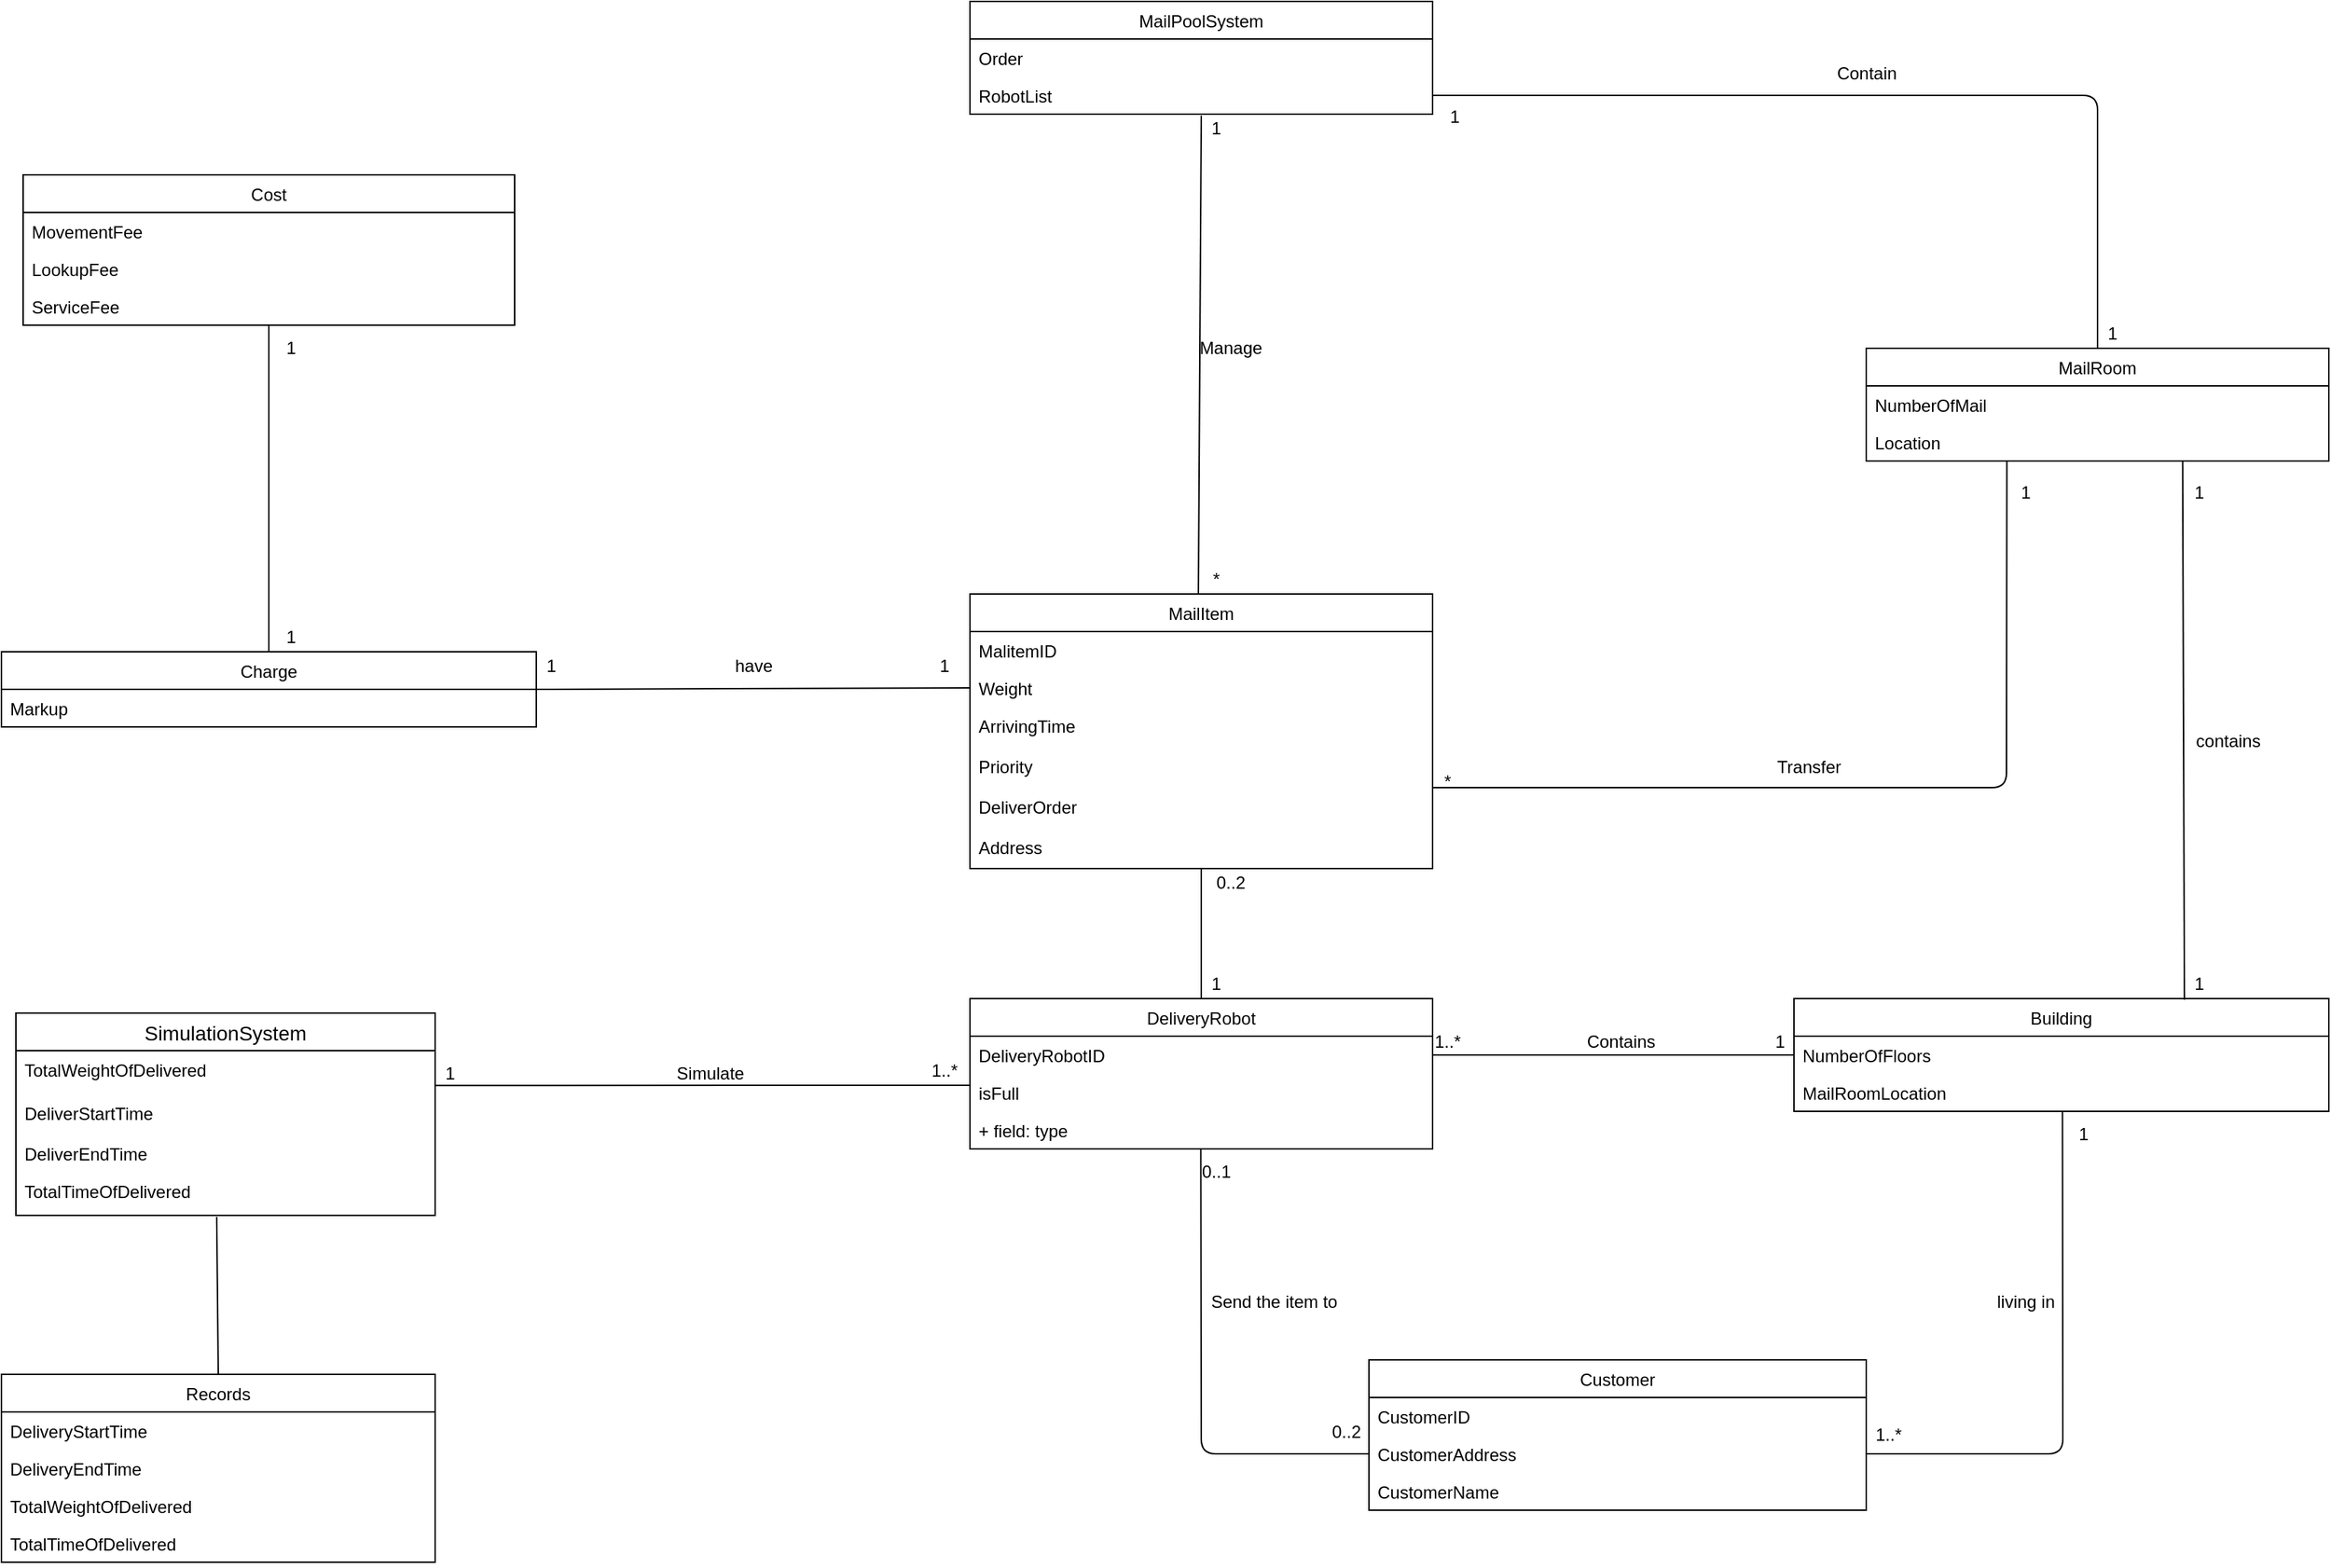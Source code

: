 <mxfile version="13.7.3" type="device"><diagram id="DrohcfKeMuUzMg9Fwjkn" name="第 1 页"><mxGraphModel dx="1865" dy="1925" grid="1" gridSize="10" guides="1" tooltips="1" connect="1" arrows="1" fold="1" page="1" pageScale="1" pageWidth="827" pageHeight="1169" math="0" shadow="0"><root><mxCell id="0"/><mxCell id="1" parent="0"/><mxCell id="Q9xTfWHQ3qtFIPB6NGJE-22" value="MailItem" style="swimlane;fontStyle=0;childLayout=stackLayout;horizontal=1;startSize=26;fillColor=none;horizontalStack=0;resizeParent=1;resizeParentMax=0;resizeLast=0;collapsible=1;marginBottom=0;" parent="1" vertex="1"><mxGeometry x="400" y="-180" width="320" height="190" as="geometry"/></mxCell><mxCell id="Q9xTfWHQ3qtFIPB6NGJE-23" value="MalitemID" style="text;strokeColor=none;fillColor=none;align=left;verticalAlign=top;spacingLeft=4;spacingRight=4;overflow=hidden;rotatable=0;points=[[0,0.5],[1,0.5]];portConstraint=eastwest;" parent="Q9xTfWHQ3qtFIPB6NGJE-22" vertex="1"><mxGeometry y="26" width="320" height="26" as="geometry"/></mxCell><mxCell id="Q9xTfWHQ3qtFIPB6NGJE-24" value="Weight" style="text;strokeColor=none;fillColor=none;align=left;verticalAlign=top;spacingLeft=4;spacingRight=4;overflow=hidden;rotatable=0;points=[[0,0.5],[1,0.5]];portConstraint=eastwest;" parent="Q9xTfWHQ3qtFIPB6NGJE-22" vertex="1"><mxGeometry y="52" width="320" height="26" as="geometry"/></mxCell><mxCell id="Q9xTfWHQ3qtFIPB6NGJE-25" value="ArrivingTime&#10;&#10;Priority&#10;&#10;DeliverOrder&#10;&#10;Address&#10;" style="text;strokeColor=none;fillColor=none;align=left;verticalAlign=top;spacingLeft=4;spacingRight=4;overflow=hidden;rotatable=0;points=[[0,0.5],[1,0.5]];portConstraint=eastwest;" parent="Q9xTfWHQ3qtFIPB6NGJE-22" vertex="1"><mxGeometry y="78" width="320" height="112" as="geometry"/></mxCell><mxCell id="Q9xTfWHQ3qtFIPB6NGJE-43" value="" style="endArrow=none;html=1;entryX=0.5;entryY=1.038;entryDx=0;entryDy=0;entryPerimeter=0;" parent="1" target="Q9xTfWHQ3qtFIPB6NGJE-4" edge="1"><mxGeometry width="50" height="50" relative="1" as="geometry"><mxPoint x="558" y="-180" as="sourcePoint"/><mxPoint x="558.08" y="-489.01" as="targetPoint"/></mxGeometry></mxCell><mxCell id="Q9xTfWHQ3qtFIPB6NGJE-44" value="1" style="text;html=1;align=center;verticalAlign=middle;resizable=0;points=[];autosize=1;" parent="1" vertex="1"><mxGeometry x="560" y="-512" width="20" height="20" as="geometry"/></mxCell><mxCell id="Q9xTfWHQ3qtFIPB6NGJE-45" value="*" style="text;html=1;align=center;verticalAlign=middle;resizable=0;points=[];autosize=1;" parent="1" vertex="1"><mxGeometry x="560" y="-200" width="20" height="20" as="geometry"/></mxCell><mxCell id="Q9xTfWHQ3qtFIPB6NGJE-47" value="" style="endArrow=none;html=1;entryX=0.304;entryY=1;entryDx=0;entryDy=0;entryPerimeter=0;exitX=1;exitY=0.5;exitDx=0;exitDy=0;" parent="1" source="Q9xTfWHQ3qtFIPB6NGJE-25" target="ZuFyYobWGbC8ZjMeenxg-1" edge="1"><mxGeometry width="50" height="50" relative="1" as="geometry"><mxPoint x="760" y="-280" as="sourcePoint"/><mxPoint x="1116.96" y="-272" as="targetPoint"/><Array as="points"><mxPoint x="1117" y="-46"/></Array></mxGeometry></mxCell><mxCell id="Q9xTfWHQ3qtFIPB6NGJE-48" value="1" style="text;html=1;align=center;verticalAlign=middle;resizable=0;points=[];autosize=1;" parent="1" vertex="1"><mxGeometry x="1120" y="-260" width="20" height="20" as="geometry"/></mxCell><mxCell id="Q9xTfWHQ3qtFIPB6NGJE-49" value="*" style="text;html=1;align=center;verticalAlign=middle;resizable=0;points=[];autosize=1;" parent="1" vertex="1"><mxGeometry x="720" y="-60" width="20" height="20" as="geometry"/></mxCell><mxCell id="Q9xTfWHQ3qtFIPB6NGJE-14" value="MailRoom" style="swimlane;fontStyle=0;childLayout=stackLayout;horizontal=1;startSize=26;fillColor=none;horizontalStack=0;resizeParent=1;resizeParentMax=0;resizeLast=0;collapsible=1;marginBottom=0;" parent="1" vertex="1"><mxGeometry x="1020" y="-350" width="320" height="78" as="geometry"/></mxCell><mxCell id="Q9xTfWHQ3qtFIPB6NGJE-15" value="NumberOfMail" style="text;strokeColor=none;fillColor=none;align=left;verticalAlign=top;spacingLeft=4;spacingRight=4;overflow=hidden;rotatable=0;points=[[0,0.5],[1,0.5]];portConstraint=eastwest;" parent="Q9xTfWHQ3qtFIPB6NGJE-14" vertex="1"><mxGeometry y="26" width="320" height="26" as="geometry"/></mxCell><mxCell id="ZuFyYobWGbC8ZjMeenxg-1" value="Location" style="text;strokeColor=none;fillColor=none;align=left;verticalAlign=top;spacingLeft=4;spacingRight=4;overflow=hidden;rotatable=0;points=[[0,0.5],[1,0.5]];portConstraint=eastwest;" vertex="1" parent="Q9xTfWHQ3qtFIPB6NGJE-14"><mxGeometry y="52" width="320" height="26" as="geometry"/></mxCell><mxCell id="Q9xTfWHQ3qtFIPB6NGJE-2" value="MailPoolSystem" style="swimlane;fontStyle=0;childLayout=stackLayout;horizontal=1;startSize=26;fillColor=none;horizontalStack=0;resizeParent=1;resizeParentMax=0;resizeLast=0;collapsible=1;marginBottom=0;" parent="1" vertex="1"><mxGeometry x="400" y="-590" width="320" height="78" as="geometry"/></mxCell><mxCell id="Q9xTfWHQ3qtFIPB6NGJE-3" value="Order" style="text;strokeColor=none;fillColor=none;align=left;verticalAlign=top;spacingLeft=4;spacingRight=4;overflow=hidden;rotatable=0;points=[[0,0.5],[1,0.5]];portConstraint=eastwest;" parent="Q9xTfWHQ3qtFIPB6NGJE-2" vertex="1"><mxGeometry y="26" width="320" height="26" as="geometry"/></mxCell><mxCell id="Q9xTfWHQ3qtFIPB6NGJE-4" value="RobotList" style="text;strokeColor=none;fillColor=none;align=left;verticalAlign=top;spacingLeft=4;spacingRight=4;overflow=hidden;rotatable=0;points=[[0,0.5],[1,0.5]];portConstraint=eastwest;" parent="Q9xTfWHQ3qtFIPB6NGJE-2" vertex="1"><mxGeometry y="52" width="320" height="26" as="geometry"/></mxCell><mxCell id="Q9xTfWHQ3qtFIPB6NGJE-50" value="" style="endArrow=none;html=1;entryX=0.5;entryY=0;entryDx=0;entryDy=0;exitX=1;exitY=0.5;exitDx=0;exitDy=0;" parent="1" source="Q9xTfWHQ3qtFIPB6NGJE-4" target="Q9xTfWHQ3qtFIPB6NGJE-14" edge="1"><mxGeometry width="50" height="50" relative="1" as="geometry"><mxPoint x="760" y="-280" as="sourcePoint"/><mxPoint x="810" y="-330" as="targetPoint"/><Array as="points"><mxPoint x="1180" y="-525"/></Array></mxGeometry></mxCell><mxCell id="Q9xTfWHQ3qtFIPB6NGJE-51" value="1" style="text;html=1;align=center;verticalAlign=middle;resizable=0;points=[];autosize=1;" parent="1" vertex="1"><mxGeometry x="1180" y="-370" width="20" height="20" as="geometry"/></mxCell><mxCell id="Q9xTfWHQ3qtFIPB6NGJE-52" value="1" style="text;html=1;align=center;verticalAlign=middle;resizable=0;points=[];autosize=1;" parent="1" vertex="1"><mxGeometry x="725" y="-520" width="20" height="20" as="geometry"/></mxCell><mxCell id="Q9xTfWHQ3qtFIPB6NGJE-54" value="Contain" style="text;html=1;align=center;verticalAlign=middle;resizable=0;points=[];autosize=1;" parent="1" vertex="1"><mxGeometry x="990" y="-550" width="60" height="20" as="geometry"/></mxCell><mxCell id="Q9xTfWHQ3qtFIPB6NGJE-55" value="Manage" style="text;html=1;align=center;verticalAlign=middle;resizable=0;points=[];autosize=1;" parent="1" vertex="1"><mxGeometry x="550" y="-360" width="60" height="20" as="geometry"/></mxCell><mxCell id="Q9xTfWHQ3qtFIPB6NGJE-56" value="Transfer" style="text;html=1;align=center;verticalAlign=middle;resizable=0;points=[];autosize=1;" parent="1" vertex="1"><mxGeometry x="950" y="-70" width="60" height="20" as="geometry"/></mxCell><mxCell id="Q9xTfWHQ3qtFIPB6NGJE-60" value="" style="endArrow=none;html=1;exitX=0.5;exitY=0;exitDx=0;exitDy=0;entryX=0.5;entryY=1;entryDx=0;entryDy=0;entryPerimeter=0;" parent="1" source="Q9xTfWHQ3qtFIPB6NGJE-6" target="Q9xTfWHQ3qtFIPB6NGJE-25" edge="1"><mxGeometry width="50" height="50" relative="1" as="geometry"><mxPoint x="640" y="-50" as="sourcePoint"/><mxPoint x="690" y="-100" as="targetPoint"/></mxGeometry></mxCell><mxCell id="Q9xTfWHQ3qtFIPB6NGJE-6" value="DeliveryRobot" style="swimlane;fontStyle=0;childLayout=stackLayout;horizontal=1;startSize=26;fillColor=none;horizontalStack=0;resizeParent=1;resizeParentMax=0;resizeLast=0;collapsible=1;marginBottom=0;" parent="1" vertex="1"><mxGeometry x="400" y="100" width="320" height="104" as="geometry"/></mxCell><mxCell id="Q9xTfWHQ3qtFIPB6NGJE-7" value="DeliveryRobotID" style="text;strokeColor=none;fillColor=none;align=left;verticalAlign=top;spacingLeft=4;spacingRight=4;overflow=hidden;rotatable=0;points=[[0,0.5],[1,0.5]];portConstraint=eastwest;" parent="Q9xTfWHQ3qtFIPB6NGJE-6" vertex="1"><mxGeometry y="26" width="320" height="26" as="geometry"/></mxCell><mxCell id="Q9xTfWHQ3qtFIPB6NGJE-8" value="isFull" style="text;strokeColor=none;fillColor=none;align=left;verticalAlign=top;spacingLeft=4;spacingRight=4;overflow=hidden;rotatable=0;points=[[0,0.5],[1,0.5]];portConstraint=eastwest;" parent="Q9xTfWHQ3qtFIPB6NGJE-6" vertex="1"><mxGeometry y="52" width="320" height="26" as="geometry"/></mxCell><mxCell id="Q9xTfWHQ3qtFIPB6NGJE-9" value="+ field: type" style="text;strokeColor=none;fillColor=none;align=left;verticalAlign=top;spacingLeft=4;spacingRight=4;overflow=hidden;rotatable=0;points=[[0,0.5],[1,0.5]];portConstraint=eastwest;" parent="Q9xTfWHQ3qtFIPB6NGJE-6" vertex="1"><mxGeometry y="78" width="320" height="26" as="geometry"/></mxCell><mxCell id="Q9xTfWHQ3qtFIPB6NGJE-61" value="0..2" style="text;html=1;align=center;verticalAlign=middle;resizable=0;points=[];autosize=1;" parent="1" vertex="1"><mxGeometry x="560" y="10" width="40" height="20" as="geometry"/></mxCell><mxCell id="Q9xTfWHQ3qtFIPB6NGJE-62" value="1" style="text;html=1;align=center;verticalAlign=middle;resizable=0;points=[];autosize=1;" parent="1" vertex="1"><mxGeometry x="560" y="80" width="20" height="20" as="geometry"/></mxCell><mxCell id="Q9xTfWHQ3qtFIPB6NGJE-63" value="" style="endArrow=none;html=1;exitX=0;exitY=0.306;exitDx=0;exitDy=0;entryX=0.999;entryY=0.804;entryDx=0;entryDy=0;entryPerimeter=0;exitPerimeter=0;" parent="1" source="Q9xTfWHQ3qtFIPB6NGJE-8" target="Q9xTfWHQ3qtFIPB6NGJE-98" edge="1"><mxGeometry width="50" height="50" relative="1" as="geometry"><mxPoint x="840" y="310" as="sourcePoint"/><mxPoint x="130" y="110" as="targetPoint"/><Array as="points"/></mxGeometry></mxCell><mxCell id="Q9xTfWHQ3qtFIPB6NGJE-64" value="Simulate" style="text;html=1;align=center;verticalAlign=middle;resizable=0;points=[];autosize=1;" parent="1" vertex="1"><mxGeometry x="190" y="142" width="60" height="20" as="geometry"/></mxCell><mxCell id="Q9xTfWHQ3qtFIPB6NGJE-65" value="1" style="text;html=1;align=center;verticalAlign=middle;resizable=0;points=[];autosize=1;" parent="1" vertex="1"><mxGeometry x="30" y="142" width="20" height="20" as="geometry"/></mxCell><mxCell id="Q9xTfWHQ3qtFIPB6NGJE-66" value="1..*" style="text;html=1;align=center;verticalAlign=middle;resizable=0;points=[];autosize=1;" parent="1" vertex="1"><mxGeometry x="367" y="140" width="30" height="20" as="geometry"/></mxCell><mxCell id="Q9xTfWHQ3qtFIPB6NGJE-71" value="" style="endArrow=none;html=1;exitX=0;exitY=0.5;exitDx=0;exitDy=0;entryX=1;entryY=0.5;entryDx=0;entryDy=0;" parent="1" source="Q9xTfWHQ3qtFIPB6NGJE-24" target="Q9xTfWHQ3qtFIPB6NGJE-30" edge="1"><mxGeometry width="50" height="50" relative="1" as="geometry"><mxPoint x="-40" y="70" as="sourcePoint"/><mxPoint x="100.0" y="-115" as="targetPoint"/></mxGeometry></mxCell><mxCell id="Q9xTfWHQ3qtFIPB6NGJE-72" value="1" style="text;html=1;align=center;verticalAlign=middle;resizable=0;points=[];autosize=1;" parent="1" vertex="1"><mxGeometry x="100" y="-140" width="20" height="20" as="geometry"/></mxCell><mxCell id="Q9xTfWHQ3qtFIPB6NGJE-73" value="1" style="text;html=1;align=center;verticalAlign=middle;resizable=0;points=[];autosize=1;" parent="1" vertex="1"><mxGeometry x="372" y="-140" width="20" height="20" as="geometry"/></mxCell><mxCell id="Q9xTfWHQ3qtFIPB6NGJE-74" value="have" style="text;html=1;align=center;verticalAlign=middle;resizable=0;points=[];autosize=1;" parent="1" vertex="1"><mxGeometry x="230" y="-140" width="40" height="20" as="geometry"/></mxCell><mxCell id="Q9xTfWHQ3qtFIPB6NGJE-85" value="" style="endArrow=none;html=1;exitX=0.5;exitY=0;exitDx=0;exitDy=0;" parent="1" source="Q9xTfWHQ3qtFIPB6NGJE-30" target="Q9xTfWHQ3qtFIPB6NGJE-78" edge="1"><mxGeometry width="50" height="50" relative="1" as="geometry"><mxPoint x="-140" y="-270" as="sourcePoint"/><mxPoint x="-85" y="-370" as="targetPoint"/></mxGeometry></mxCell><mxCell id="Q9xTfWHQ3qtFIPB6NGJE-75" value="Cost" style="swimlane;fontStyle=0;childLayout=stackLayout;horizontal=1;startSize=26;fillColor=none;horizontalStack=0;resizeParent=1;resizeParentMax=0;resizeLast=0;collapsible=1;marginBottom=0;" parent="1" vertex="1"><mxGeometry x="-255" y="-470" width="340" height="104" as="geometry"/></mxCell><mxCell id="Q9xTfWHQ3qtFIPB6NGJE-76" value="MovementFee" style="text;strokeColor=none;fillColor=none;align=left;verticalAlign=top;spacingLeft=4;spacingRight=4;overflow=hidden;rotatable=0;points=[[0,0.5],[1,0.5]];portConstraint=eastwest;" parent="Q9xTfWHQ3qtFIPB6NGJE-75" vertex="1"><mxGeometry y="26" width="340" height="26" as="geometry"/></mxCell><mxCell id="Q9xTfWHQ3qtFIPB6NGJE-77" value="LookupFee" style="text;strokeColor=none;fillColor=none;align=left;verticalAlign=top;spacingLeft=4;spacingRight=4;overflow=hidden;rotatable=0;points=[[0,0.5],[1,0.5]];portConstraint=eastwest;" parent="Q9xTfWHQ3qtFIPB6NGJE-75" vertex="1"><mxGeometry y="52" width="340" height="26" as="geometry"/></mxCell><mxCell id="Q9xTfWHQ3qtFIPB6NGJE-78" value="ServiceFee" style="text;strokeColor=none;fillColor=none;align=left;verticalAlign=top;spacingLeft=4;spacingRight=4;overflow=hidden;rotatable=0;points=[[0,0.5],[1,0.5]];portConstraint=eastwest;" parent="Q9xTfWHQ3qtFIPB6NGJE-75" vertex="1"><mxGeometry y="78" width="340" height="26" as="geometry"/></mxCell><mxCell id="Q9xTfWHQ3qtFIPB6NGJE-86" value="1" style="text;html=1;align=center;verticalAlign=middle;resizable=0;points=[];autosize=1;" parent="1" vertex="1"><mxGeometry x="-80" y="-360" width="20" height="20" as="geometry"/></mxCell><mxCell id="Q9xTfWHQ3qtFIPB6NGJE-87" value="1" style="text;html=1;align=center;verticalAlign=middle;resizable=0;points=[];autosize=1;" parent="1" vertex="1"><mxGeometry x="-80" y="-160" width="20" height="20" as="geometry"/></mxCell><mxCell id="Q9xTfWHQ3qtFIPB6NGJE-102" value="" style="group" parent="1" vertex="1" connectable="0"><mxGeometry x="-260" y="110" width="290" height="150" as="geometry"/></mxCell><mxCell id="Q9xTfWHQ3qtFIPB6NGJE-96" value="SimulationSystem" style="swimlane;fontStyle=0;childLayout=stackLayout;horizontal=1;startSize=26;horizontalStack=0;resizeParent=1;resizeParentMax=0;resizeLast=0;collapsible=1;marginBottom=0;align=center;fontSize=14;" parent="Q9xTfWHQ3qtFIPB6NGJE-102" vertex="1"><mxGeometry width="290" height="140" as="geometry"/></mxCell><mxCell id="Q9xTfWHQ3qtFIPB6NGJE-98" value="TotalWeightOfDelivered" style="text;strokeColor=none;fillColor=none;spacingLeft=4;spacingRight=4;overflow=hidden;rotatable=0;points=[[0,0.5],[1,0.5]];portConstraint=eastwest;fontSize=12;" parent="Q9xTfWHQ3qtFIPB6NGJE-96" vertex="1"><mxGeometry y="26" width="290" height="30" as="geometry"/></mxCell><mxCell id="Q9xTfWHQ3qtFIPB6NGJE-99" value="DeliverStartTime&#10;&#10;DeliverEndTime" style="text;strokeColor=none;fillColor=none;spacingLeft=4;spacingRight=4;overflow=hidden;rotatable=0;points=[[0,0.5],[1,0.5]];portConstraint=eastwest;fontSize=12;" parent="Q9xTfWHQ3qtFIPB6NGJE-96" vertex="1"><mxGeometry y="56" width="290" height="84" as="geometry"/></mxCell><mxCell id="Q9xTfWHQ3qtFIPB6NGJE-97" value="TotalTimeOfDelivered" style="text;strokeColor=none;fillColor=none;spacingLeft=4;spacingRight=4;overflow=hidden;rotatable=0;points=[[0,0.5],[1,0.5]];portConstraint=eastwest;fontSize=12;" parent="Q9xTfWHQ3qtFIPB6NGJE-102" vertex="1"><mxGeometry y="110" width="290" height="30" as="geometry"/></mxCell><mxCell id="ByNPlraqitrUsfXRPaCQ-6" value="Contains" style="text;html=1;align=center;verticalAlign=middle;resizable=0;points=[];autosize=1;" parent="1" vertex="1"><mxGeometry x="820" y="120" width="60" height="20" as="geometry"/></mxCell><mxCell id="ByNPlraqitrUsfXRPaCQ-7" value="1..*" style="text;html=1;align=center;verticalAlign=middle;resizable=0;points=[];autosize=1;" parent="1" vertex="1"><mxGeometry x="715" y="120" width="30" height="20" as="geometry"/></mxCell><mxCell id="ByNPlraqitrUsfXRPaCQ-8" value="1" style="text;html=1;align=center;verticalAlign=middle;resizable=0;points=[];autosize=1;" parent="1" vertex="1"><mxGeometry x="950" y="120" width="20" height="20" as="geometry"/></mxCell><mxCell id="ByNPlraqitrUsfXRPaCQ-9" value="" style="endArrow=none;html=1;exitX=1;exitY=0.5;exitDx=0;exitDy=0;entryX=0;entryY=0.5;entryDx=0;entryDy=0;" parent="1" source="Q9xTfWHQ3qtFIPB6NGJE-7" target="ByNPlraqitrUsfXRPaCQ-2" edge="1"><mxGeometry width="50" height="50" relative="1" as="geometry"><mxPoint x="850" y="170" as="sourcePoint"/><mxPoint x="900" y="120" as="targetPoint"/></mxGeometry></mxCell><mxCell id="ByNPlraqitrUsfXRPaCQ-1" value="Building" style="swimlane;fontStyle=0;childLayout=stackLayout;horizontal=1;startSize=26;fillColor=none;horizontalStack=0;resizeParent=1;resizeParentMax=0;resizeLast=0;collapsible=1;marginBottom=0;" parent="1" vertex="1"><mxGeometry x="970" y="100" width="370" height="78" as="geometry"/></mxCell><mxCell id="ByNPlraqitrUsfXRPaCQ-2" value="NumberOfFloors" style="text;strokeColor=none;fillColor=none;align=left;verticalAlign=top;spacingLeft=4;spacingRight=4;overflow=hidden;rotatable=0;points=[[0,0.5],[1,0.5]];portConstraint=eastwest;" parent="ByNPlraqitrUsfXRPaCQ-1" vertex="1"><mxGeometry y="26" width="370" height="26" as="geometry"/></mxCell><mxCell id="ByNPlraqitrUsfXRPaCQ-3" value="MailRoomLocation" style="text;strokeColor=none;fillColor=none;align=left;verticalAlign=top;spacingLeft=4;spacingRight=4;overflow=hidden;rotatable=0;points=[[0,0.5],[1,0.5]];portConstraint=eastwest;" parent="ByNPlraqitrUsfXRPaCQ-1" vertex="1"><mxGeometry y="52" width="370" height="26" as="geometry"/></mxCell><mxCell id="Q9xTfWHQ3qtFIPB6NGJE-26" value="Customer" style="swimlane;fontStyle=0;childLayout=stackLayout;horizontal=1;startSize=26;fillColor=none;horizontalStack=0;resizeParent=1;resizeParentMax=0;resizeLast=0;collapsible=1;marginBottom=0;" parent="1" vertex="1"><mxGeometry x="676" y="350" width="344" height="104" as="geometry"/></mxCell><mxCell id="Q9xTfWHQ3qtFIPB6NGJE-27" value="CustomerID" style="text;strokeColor=none;fillColor=none;align=left;verticalAlign=top;spacingLeft=4;spacingRight=4;overflow=hidden;rotatable=0;points=[[0,0.5],[1,0.5]];portConstraint=eastwest;" parent="Q9xTfWHQ3qtFIPB6NGJE-26" vertex="1"><mxGeometry y="26" width="344" height="26" as="geometry"/></mxCell><mxCell id="Q9xTfWHQ3qtFIPB6NGJE-28" value="CustomerAddress" style="text;strokeColor=none;fillColor=none;align=left;verticalAlign=top;spacingLeft=4;spacingRight=4;overflow=hidden;rotatable=0;points=[[0,0.5],[1,0.5]];portConstraint=eastwest;" parent="Q9xTfWHQ3qtFIPB6NGJE-26" vertex="1"><mxGeometry y="52" width="344" height="26" as="geometry"/></mxCell><mxCell id="Q9xTfWHQ3qtFIPB6NGJE-29" value="CustomerName" style="text;strokeColor=none;fillColor=none;align=left;verticalAlign=top;spacingLeft=4;spacingRight=4;overflow=hidden;rotatable=0;points=[[0,0.5],[1,0.5]];portConstraint=eastwest;" parent="Q9xTfWHQ3qtFIPB6NGJE-26" vertex="1"><mxGeometry y="78" width="344" height="26" as="geometry"/></mxCell><mxCell id="ByNPlraqitrUsfXRPaCQ-10" value="" style="endArrow=none;html=1;entryX=0.499;entryY=1.005;entryDx=0;entryDy=0;entryPerimeter=0;exitX=0;exitY=0.5;exitDx=0;exitDy=0;" parent="1" source="Q9xTfWHQ3qtFIPB6NGJE-28" target="Q9xTfWHQ3qtFIPB6NGJE-9" edge="1"><mxGeometry width="50" height="50" relative="1" as="geometry"><mxPoint x="740" y="280" as="sourcePoint"/><mxPoint x="790" y="230" as="targetPoint"/><Array as="points"><mxPoint x="560" y="415"/></Array></mxGeometry></mxCell><mxCell id="ByNPlraqitrUsfXRPaCQ-11" value="" style="endArrow=none;html=1;entryX=0.502;entryY=1.006;entryDx=0;entryDy=0;entryPerimeter=0;exitX=1;exitY=0.5;exitDx=0;exitDy=0;" parent="1" source="Q9xTfWHQ3qtFIPB6NGJE-28" target="ByNPlraqitrUsfXRPaCQ-3" edge="1"><mxGeometry width="50" height="50" relative="1" as="geometry"><mxPoint x="860" y="280" as="sourcePoint"/><mxPoint x="910" y="230" as="targetPoint"/><Array as="points"><mxPoint x="1156" y="415"/></Array></mxGeometry></mxCell><mxCell id="Q9xTfWHQ3qtFIPB6NGJE-30" value="Charge" style="swimlane;fontStyle=0;childLayout=stackLayout;horizontal=1;startSize=26;fillColor=none;horizontalStack=0;resizeParent=1;resizeParentMax=0;resizeLast=0;collapsible=1;marginBottom=0;" parent="1" vertex="1"><mxGeometry x="-270" y="-140" width="370" height="52" as="geometry"/></mxCell><mxCell id="Q9xTfWHQ3qtFIPB6NGJE-31" value="Markup" style="text;strokeColor=none;fillColor=none;align=left;verticalAlign=top;spacingLeft=4;spacingRight=4;overflow=hidden;rotatable=0;points=[[0,0.5],[1,0.5]];portConstraint=eastwest;" parent="Q9xTfWHQ3qtFIPB6NGJE-30" vertex="1"><mxGeometry y="26" width="370" height="26" as="geometry"/></mxCell><mxCell id="ByNPlraqitrUsfXRPaCQ-19" value="" style="endArrow=none;html=1;entryX=0.479;entryY=1.033;entryDx=0;entryDy=0;entryPerimeter=0;exitX=0.5;exitY=0;exitDx=0;exitDy=0;" parent="1" source="ByNPlraqitrUsfXRPaCQ-12" target="Q9xTfWHQ3qtFIPB6NGJE-97" edge="1"><mxGeometry width="50" height="50" relative="1" as="geometry"><mxPoint x="140" y="290" as="sourcePoint"/><mxPoint x="190" y="240" as="targetPoint"/></mxGeometry></mxCell><mxCell id="ByNPlraqitrUsfXRPaCQ-12" value="Records" style="swimlane;fontStyle=0;childLayout=stackLayout;horizontal=1;startSize=26;fillColor=none;horizontalStack=0;resizeParent=1;resizeParentMax=0;resizeLast=0;collapsible=1;marginBottom=0;" parent="1" vertex="1"><mxGeometry x="-270" y="360" width="300" height="130" as="geometry"/></mxCell><mxCell id="ByNPlraqitrUsfXRPaCQ-13" value="DeliveryStartTime" style="text;strokeColor=none;fillColor=none;align=left;verticalAlign=top;spacingLeft=4;spacingRight=4;overflow=hidden;rotatable=0;points=[[0,0.5],[1,0.5]];portConstraint=eastwest;" parent="ByNPlraqitrUsfXRPaCQ-12" vertex="1"><mxGeometry y="26" width="300" height="26" as="geometry"/></mxCell><mxCell id="ByNPlraqitrUsfXRPaCQ-14" value="DeliveryEndTime" style="text;strokeColor=none;fillColor=none;align=left;verticalAlign=top;spacingLeft=4;spacingRight=4;overflow=hidden;rotatable=0;points=[[0,0.5],[1,0.5]];portConstraint=eastwest;" parent="ByNPlraqitrUsfXRPaCQ-12" vertex="1"><mxGeometry y="52" width="300" height="26" as="geometry"/></mxCell><mxCell id="ByNPlraqitrUsfXRPaCQ-15" value="TotalWeightOfDelivered" style="text;strokeColor=none;fillColor=none;align=left;verticalAlign=top;spacingLeft=4;spacingRight=4;overflow=hidden;rotatable=0;points=[[0,0.5],[1,0.5]];portConstraint=eastwest;" parent="ByNPlraqitrUsfXRPaCQ-12" vertex="1"><mxGeometry y="78" width="300" height="26" as="geometry"/></mxCell><mxCell id="ByNPlraqitrUsfXRPaCQ-17" value="TotalTimeOfDelivered" style="text;strokeColor=none;fillColor=none;align=left;verticalAlign=top;spacingLeft=4;spacingRight=4;overflow=hidden;rotatable=0;points=[[0,0.5],[1,0.5]];portConstraint=eastwest;" parent="ByNPlraqitrUsfXRPaCQ-12" vertex="1"><mxGeometry y="104" width="300" height="26" as="geometry"/></mxCell><mxCell id="ByNPlraqitrUsfXRPaCQ-20" value="Send the item to" style="text;html=1;align=center;verticalAlign=middle;resizable=0;points=[];autosize=1;rotation=0;" parent="1" vertex="1"><mxGeometry x="560" y="300" width="100" height="20" as="geometry"/></mxCell><mxCell id="ByNPlraqitrUsfXRPaCQ-21" value="0..1" style="text;html=1;align=center;verticalAlign=middle;resizable=0;points=[];autosize=1;" parent="1" vertex="1"><mxGeometry x="550" y="210" width="40" height="20" as="geometry"/></mxCell><mxCell id="ByNPlraqitrUsfXRPaCQ-22" value="0..2" style="text;html=1;align=center;verticalAlign=middle;resizable=0;points=[];autosize=1;" parent="1" vertex="1"><mxGeometry x="640" y="390" width="40" height="20" as="geometry"/></mxCell><mxCell id="ByNPlraqitrUsfXRPaCQ-23" value="living in" style="text;html=1;align=center;verticalAlign=middle;resizable=0;points=[];autosize=1;" parent="1" vertex="1"><mxGeometry x="1100" y="300" width="60" height="20" as="geometry"/></mxCell><mxCell id="ByNPlraqitrUsfXRPaCQ-24" value="1" style="text;html=1;align=center;verticalAlign=middle;resizable=0;points=[];autosize=1;" parent="1" vertex="1"><mxGeometry x="1160" y="184" width="20" height="20" as="geometry"/></mxCell><mxCell id="ByNPlraqitrUsfXRPaCQ-25" value="1..*" style="text;html=1;align=center;verticalAlign=middle;resizable=0;points=[];autosize=1;" parent="1" vertex="1"><mxGeometry x="1020" y="392" width="30" height="20" as="geometry"/></mxCell><mxCell id="ByNPlraqitrUsfXRPaCQ-26" value="" style="endArrow=none;html=1;exitX=0.73;exitY=0.009;exitDx=0;exitDy=0;exitPerimeter=0;entryX=0.684;entryY=1;entryDx=0;entryDy=0;entryPerimeter=0;" parent="1" source="ByNPlraqitrUsfXRPaCQ-1" target="ZuFyYobWGbC8ZjMeenxg-1" edge="1"><mxGeometry width="50" height="50" relative="1" as="geometry"><mxPoint x="920" y="-30" as="sourcePoint"/><mxPoint x="1238.88" y="-271.584" as="targetPoint"/></mxGeometry></mxCell><mxCell id="ByNPlraqitrUsfXRPaCQ-27" value="contains" style="text;html=1;align=center;verticalAlign=middle;resizable=0;points=[];autosize=1;" parent="1" vertex="1"><mxGeometry x="1240" y="-88" width="60" height="20" as="geometry"/></mxCell><mxCell id="ByNPlraqitrUsfXRPaCQ-28" value="1" style="text;html=1;align=center;verticalAlign=middle;resizable=0;points=[];autosize=1;" parent="1" vertex="1"><mxGeometry x="1240" y="80" width="20" height="20" as="geometry"/></mxCell><mxCell id="ByNPlraqitrUsfXRPaCQ-29" value="1" style="text;html=1;align=center;verticalAlign=middle;resizable=0;points=[];autosize=1;" parent="1" vertex="1"><mxGeometry x="1240" y="-260" width="20" height="20" as="geometry"/></mxCell></root></mxGraphModel></diagram></mxfile>